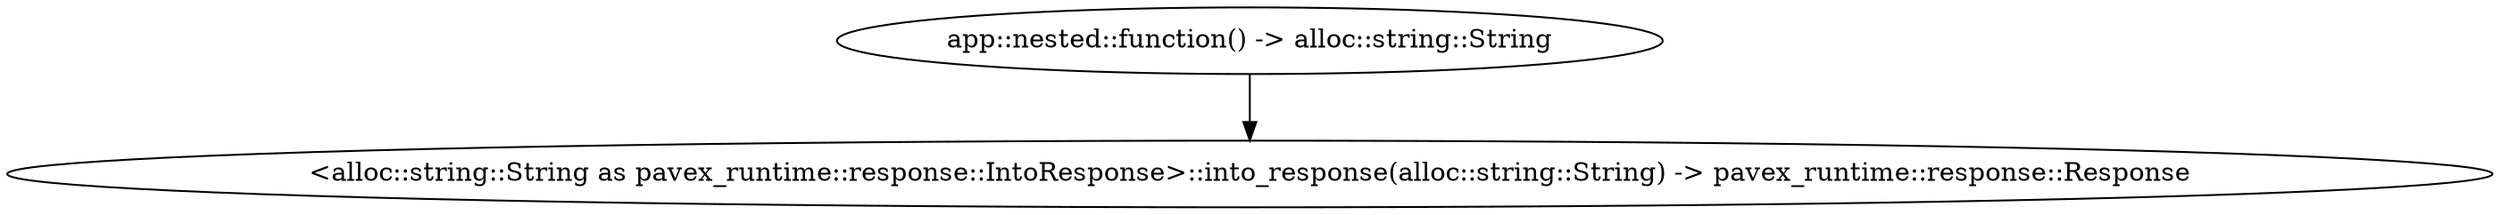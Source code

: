 digraph "GET /home" {
    0 [ label = "app::nested::function() -> alloc::string::String"]
    1 [ label = "<alloc::string::String as pavex_runtime::response::IntoResponse>::into_response(alloc::string::String) -> pavex_runtime::response::Response"]
    0 -> 1 [ ]
}
digraph app_state {
    0 [ label = "crate::ApplicationState() -> crate::ApplicationState"]
}